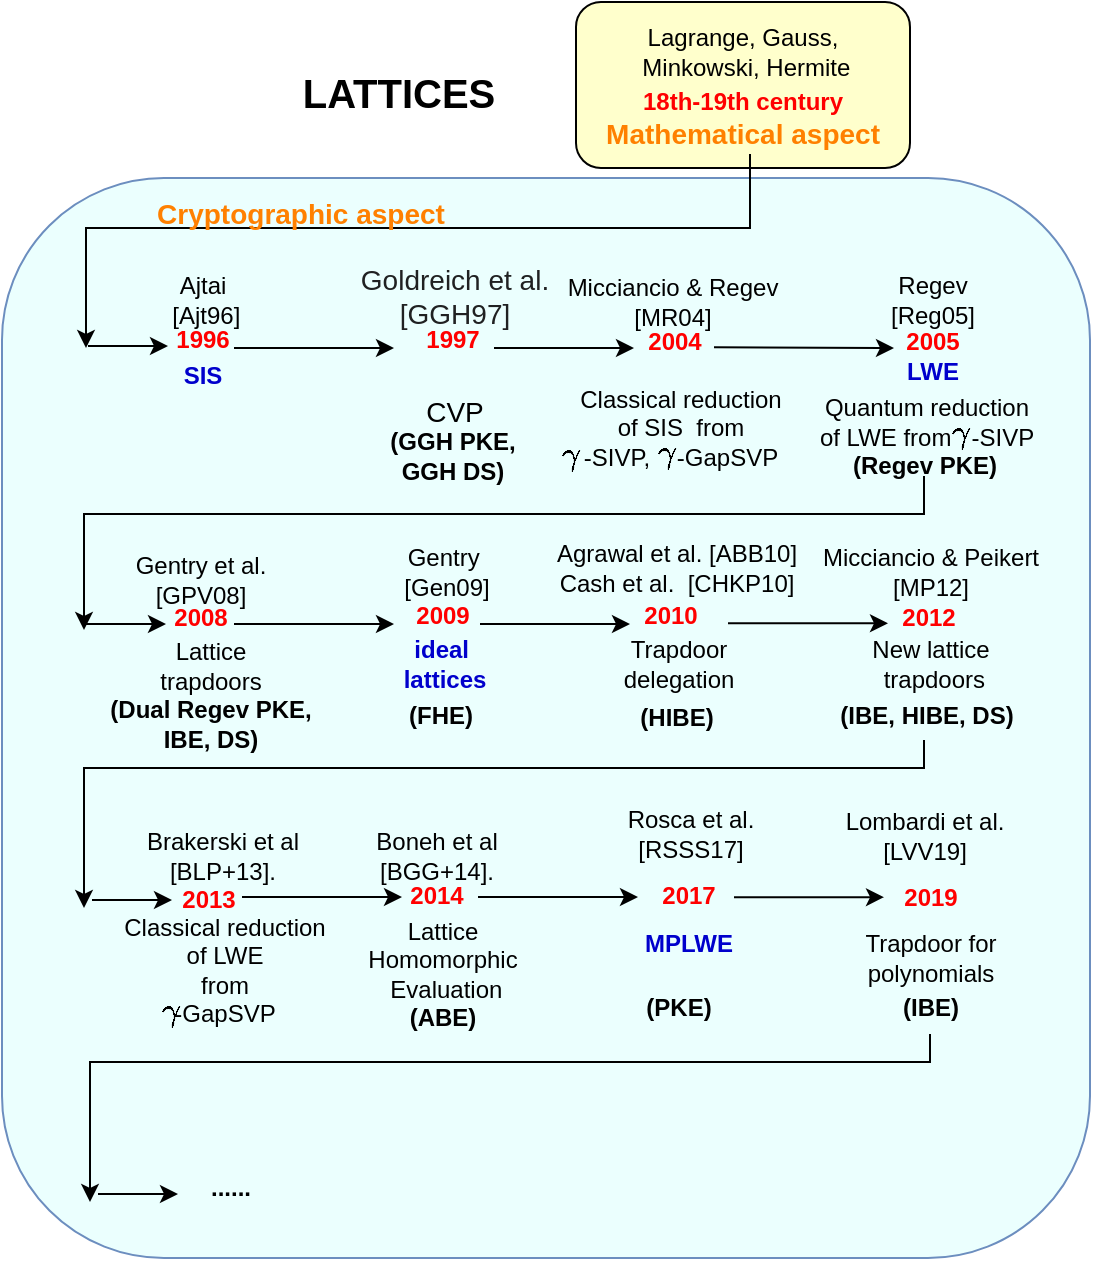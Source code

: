 <mxfile version="17.4.0" type="github">
  <diagram id="51nVPeMaprPgW2fDRWtM" name="Page-1">
    <mxGraphModel dx="1613" dy="545" grid="1" gridSize="10" guides="1" tooltips="1" connect="1" arrows="1" fold="1" page="1" pageScale="1" pageWidth="827" pageHeight="1169" math="1" shadow="0">
      <root>
        <mxCell id="0" />
        <mxCell id="1" parent="0" />
        <mxCell id="lE9tWUVvxa7UO95_J6Bx-91" value="" style="rounded=1;whiteSpace=wrap;html=1;fontSize=20;fontColor=#000000;fillColor=#FFFFCC;" vertex="1" parent="1">
          <mxGeometry x="283" y="107" width="167" height="83" as="geometry" />
        </mxCell>
        <mxCell id="lE9tWUVvxa7UO95_J6Bx-14" value="" style="rounded=1;whiteSpace=wrap;html=1;fillColor=#EBFFFE;strokeColor=#6c8ebf;" vertex="1" parent="1">
          <mxGeometry x="-4" y="195" width="544" height="540" as="geometry" />
        </mxCell>
        <mxCell id="lE9tWUVvxa7UO95_J6Bx-1" value="" style="endArrow=classic;html=1;rounded=0;" edge="1" parent="1">
          <mxGeometry width="50" height="50" relative="1" as="geometry">
            <mxPoint x="112" y="280" as="sourcePoint" />
            <mxPoint x="192" y="280" as="targetPoint" />
          </mxGeometry>
        </mxCell>
        <mxCell id="lE9tWUVvxa7UO95_J6Bx-2" value="&lt;span style=&quot;color: rgb(32 , 33 , 34) ; font-family: sans-serif ; font-size: 14px&quot;&gt;Goldreich et al.&lt;br&gt;[GGH97]&lt;br&gt;&lt;/span&gt;" style="text;html=1;align=center;verticalAlign=middle;resizable=0;points=[];autosize=1;strokeColor=none;fillColor=none;" vertex="1" parent="1">
          <mxGeometry x="167" y="234" width="110" height="40" as="geometry" />
        </mxCell>
        <mxCell id="lE9tWUVvxa7UO95_J6Bx-3" value="(GGH PKE,&lt;br&gt;GGH DS)" style="text;html=1;align=center;verticalAlign=middle;resizable=0;points=[];autosize=1;strokeColor=none;fillColor=none;fontStyle=1" vertex="1" parent="1">
          <mxGeometry x="181" y="319" width="80" height="30" as="geometry" />
        </mxCell>
        <mxCell id="lE9tWUVvxa7UO95_J6Bx-4" value="" style="endArrow=classic;html=1;rounded=0;" edge="1" parent="1">
          <mxGeometry width="50" height="50" relative="1" as="geometry">
            <mxPoint x="242" y="280" as="sourcePoint" />
            <mxPoint x="312" y="280" as="targetPoint" />
          </mxGeometry>
        </mxCell>
        <mxCell id="lE9tWUVvxa7UO95_J6Bx-5" value="Regev&lt;br&gt;[Reg05]" style="text;html=1;align=center;verticalAlign=middle;resizable=0;points=[];autosize=1;strokeColor=none;fillColor=none;" vertex="1" parent="1">
          <mxGeometry x="431" y="241" width="60" height="30" as="geometry" />
        </mxCell>
        <mxCell id="lE9tWUVvxa7UO95_J6Bx-8" value="LWE" style="text;html=1;align=center;verticalAlign=middle;resizable=0;points=[];autosize=1;strokeColor=none;fillColor=none;fontStyle=1;fontColor=#0000CC;" vertex="1" parent="1">
          <mxGeometry x="441" y="282" width="40" height="20" as="geometry" />
        </mxCell>
        <mxCell id="lE9tWUVvxa7UO95_J6Bx-9" value="Gentry et al.&lt;br&gt;[GPV08]" style="text;html=1;align=center;verticalAlign=middle;resizable=0;points=[];autosize=1;strokeColor=none;fillColor=none;" vertex="1" parent="1">
          <mxGeometry x="55" y="381" width="80" height="30" as="geometry" />
        </mxCell>
        <mxCell id="lE9tWUVvxa7UO95_J6Bx-44" style="edgeStyle=orthogonalEdgeStyle;rounded=0;orthogonalLoop=1;jettySize=auto;html=1;" edge="1" parent="1">
          <mxGeometry relative="1" as="geometry">
            <mxPoint x="37" y="421" as="targetPoint" />
            <mxPoint x="457" y="344" as="sourcePoint" />
            <Array as="points">
              <mxPoint x="457" y="363" />
              <mxPoint x="37" y="363" />
            </Array>
          </mxGeometry>
        </mxCell>
        <mxCell id="lE9tWUVvxa7UO95_J6Bx-10" value="Lattice &lt;br&gt;trapdoors" style="text;html=1;align=center;verticalAlign=middle;resizable=0;points=[];autosize=1;strokeColor=none;fillColor=none;" vertex="1" parent="1">
          <mxGeometry x="65" y="424" width="70" height="30" as="geometry" />
        </mxCell>
        <mxCell id="lE9tWUVvxa7UO95_J6Bx-11" value="Micciancio &amp;amp; Peikert&lt;br&gt;[MP12]" style="text;html=1;align=center;verticalAlign=middle;resizable=0;points=[];autosize=1;strokeColor=none;fillColor=none;" vertex="1" parent="1">
          <mxGeometry x="400" y="377" width="120" height="30" as="geometry" />
        </mxCell>
        <mxCell id="lE9tWUVvxa7UO95_J6Bx-12" value="New lattice&lt;br&gt;&amp;nbsp;trapdoors" style="text;html=1;align=center;verticalAlign=middle;resizable=0;points=[];autosize=1;strokeColor=none;fillColor=none;" vertex="1" parent="1">
          <mxGeometry x="425" y="423" width="70" height="30" as="geometry" />
        </mxCell>
        <mxCell id="lE9tWUVvxa7UO95_J6Bx-13" value="" style="endArrow=classic;html=1;rounded=0;" edge="1" parent="1">
          <mxGeometry width="50" height="50" relative="1" as="geometry">
            <mxPoint x="235" y="418" as="sourcePoint" />
            <mxPoint x="310" y="418" as="targetPoint" />
          </mxGeometry>
        </mxCell>
        <mxCell id="lE9tWUVvxa7UO95_J6Bx-15" value="(Dual Regev PKE, &lt;br&gt;IBE, DS)" style="text;html=1;align=center;verticalAlign=middle;resizable=0;points=[];autosize=1;strokeColor=none;fillColor=none;fontStyle=1" vertex="1" parent="1">
          <mxGeometry x="40" y="453" width="120" height="30" as="geometry" />
        </mxCell>
        <mxCell id="lE9tWUVvxa7UO95_J6Bx-16" value="Micciancio &amp;amp; Regev&lt;br&gt;[MR04]" style="text;html=1;align=center;verticalAlign=middle;resizable=0;points=[];autosize=1;strokeColor=none;fillColor=none;" vertex="1" parent="1">
          <mxGeometry x="271" y="242" width="120" height="30" as="geometry" />
        </mxCell>
        <mxCell id="lE9tWUVvxa7UO95_J6Bx-17" value="Classical&amp;nbsp;reduction &lt;br&gt;of SIS &amp;nbsp;from&lt;br&gt;-SIVP, &amp;nbsp; &amp;nbsp;-GapSVP" style="text;html=1;align=center;verticalAlign=middle;resizable=0;points=[];autosize=1;strokeColor=none;fillColor=none;" vertex="1" parent="1">
          <mxGeometry x="275" y="295" width="120" height="50" as="geometry" />
        </mxCell>
        <mxCell id="lE9tWUVvxa7UO95_J6Bx-18" value="Agrawal et al. [ABB10]" style="text;html=1;align=center;verticalAlign=middle;resizable=0;points=[];autosize=1;strokeColor=none;fillColor=none;" vertex="1" parent="1">
          <mxGeometry x="263" y="373" width="140" height="20" as="geometry" />
        </mxCell>
        <mxCell id="lE9tWUVvxa7UO95_J6Bx-19" value="Trapdoor &lt;br&gt;delegation" style="text;html=1;align=center;verticalAlign=middle;resizable=0;points=[];autosize=1;strokeColor=none;fillColor=none;" vertex="1" parent="1">
          <mxGeometry x="299" y="423" width="70" height="30" as="geometry" />
        </mxCell>
        <mxCell id="lE9tWUVvxa7UO95_J6Bx-20" value="Cash et al. &amp;nbsp;[CHKP10]" style="text;html=1;align=center;verticalAlign=middle;resizable=0;points=[];autosize=1;strokeColor=none;fillColor=none;" vertex="1" parent="1">
          <mxGeometry x="268" y="388" width="130" height="20" as="geometry" />
        </mxCell>
        <mxCell id="lE9tWUVvxa7UO95_J6Bx-22" value="Gentry&amp;nbsp;&lt;br&gt;[Gen09]" style="text;html=1;align=center;verticalAlign=middle;resizable=0;points=[];autosize=1;strokeColor=none;fillColor=none;" vertex="1" parent="1">
          <mxGeometry x="188" y="377" width="60" height="30" as="geometry" />
        </mxCell>
        <mxCell id="lE9tWUVvxa7UO95_J6Bx-23" value="(FHE)" style="text;html=1;align=center;verticalAlign=middle;resizable=0;points=[];autosize=1;strokeColor=none;fillColor=none;fontStyle=1" vertex="1" parent="1">
          <mxGeometry x="190" y="454" width="50" height="20" as="geometry" />
        </mxCell>
        <mxCell id="lE9tWUVvxa7UO95_J6Bx-25" value="" style="endArrow=classic;html=1;rounded=0;" edge="1" parent="1">
          <mxGeometry width="50" height="50" relative="1" as="geometry">
            <mxPoint x="352" y="279.66" as="sourcePoint" />
            <mxPoint x="442" y="280" as="targetPoint" />
          </mxGeometry>
        </mxCell>
        <mxCell id="lE9tWUVvxa7UO95_J6Bx-26" value="1997" style="text;html=1;align=center;verticalAlign=middle;resizable=0;points=[];autosize=1;strokeColor=none;fillColor=none;fontStyle=1;fontColor=#FF0000;" vertex="1" parent="1">
          <mxGeometry x="201" y="266" width="40" height="20" as="geometry" />
        </mxCell>
        <mxCell id="lE9tWUVvxa7UO95_J6Bx-27" value="2005" style="text;html=1;align=center;verticalAlign=middle;resizable=0;points=[];autosize=1;strokeColor=none;fillColor=none;fontStyle=1;fontColor=#FF0000;" vertex="1" parent="1">
          <mxGeometry x="441" y="267" width="40" height="20" as="geometry" />
        </mxCell>
        <mxCell id="lE9tWUVvxa7UO95_J6Bx-28" value="2004" style="text;html=1;align=center;verticalAlign=middle;resizable=0;points=[];autosize=1;strokeColor=none;fillColor=none;fontStyle=1;fontColor=#FF0000;" vertex="1" parent="1">
          <mxGeometry x="312" y="267" width="40" height="20" as="geometry" />
        </mxCell>
        <mxCell id="lE9tWUVvxa7UO95_J6Bx-30" value="2008" style="text;html=1;align=center;verticalAlign=middle;resizable=0;points=[];autosize=1;strokeColor=none;fillColor=none;fontStyle=1;fontColor=#FF0000;" vertex="1" parent="1">
          <mxGeometry x="75" y="405" width="40" height="20" as="geometry" />
        </mxCell>
        <mxCell id="lE9tWUVvxa7UO95_J6Bx-31" value="2010" style="text;html=1;align=center;verticalAlign=middle;resizable=0;points=[];autosize=1;strokeColor=none;fillColor=none;fontStyle=1;fontColor=#FF0000;" vertex="1" parent="1">
          <mxGeometry x="310" y="404" width="40" height="20" as="geometry" />
        </mxCell>
        <mxCell id="lE9tWUVvxa7UO95_J6Bx-32" value="(HIBE)" style="text;html=1;align=center;verticalAlign=middle;resizable=0;points=[];autosize=1;strokeColor=none;fillColor=none;fontStyle=1" vertex="1" parent="1">
          <mxGeometry x="308" y="455" width="50" height="20" as="geometry" />
        </mxCell>
        <mxCell id="lE9tWUVvxa7UO95_J6Bx-33" value="2012" style="text;html=1;align=center;verticalAlign=middle;resizable=0;points=[];autosize=1;strokeColor=none;fillColor=none;fontStyle=1;fontColor=#FF0000;" vertex="1" parent="1">
          <mxGeometry x="439" y="405" width="40" height="20" as="geometry" />
        </mxCell>
        <mxCell id="lE9tWUVvxa7UO95_J6Bx-34" value="" style="endArrow=classic;html=1;rounded=0;" edge="1" parent="1">
          <mxGeometry width="50" height="50" relative="1" as="geometry">
            <mxPoint x="359" y="417.66" as="sourcePoint" />
            <mxPoint x="439" y="417.66" as="targetPoint" />
            <Array as="points">
              <mxPoint x="429" y="417.66" />
            </Array>
          </mxGeometry>
        </mxCell>
        <mxCell id="lE9tWUVvxa7UO95_J6Bx-35" value="2014" style="text;html=1;align=center;verticalAlign=middle;resizable=0;points=[];autosize=1;strokeColor=none;fillColor=none;fontStyle=1;fontColor=#FF0000;" vertex="1" parent="1">
          <mxGeometry x="193" y="544" width="40" height="20" as="geometry" />
        </mxCell>
        <mxCell id="lE9tWUVvxa7UO95_J6Bx-36" value="Boneh et al &lt;br&gt;[BGG+14]." style="text;html=1;align=center;verticalAlign=middle;resizable=0;points=[];autosize=1;strokeColor=none;fillColor=none;" vertex="1" parent="1">
          <mxGeometry x="173" y="519" width="80" height="30" as="geometry" />
        </mxCell>
        <mxCell id="lE9tWUVvxa7UO95_J6Bx-37" value="Lattice &lt;br&gt;Homomorphic&lt;br&gt;&amp;nbsp;Evaluation" style="text;html=1;align=center;verticalAlign=middle;resizable=0;points=[];autosize=1;strokeColor=none;fillColor=none;" vertex="1" parent="1">
          <mxGeometry x="171" y="561" width="90" height="50" as="geometry" />
        </mxCell>
        <mxCell id="lE9tWUVvxa7UO95_J6Bx-39" value="2009" style="text;html=1;align=center;verticalAlign=middle;resizable=0;points=[];autosize=1;strokeColor=none;fillColor=none;fontStyle=1;fontColor=#FF0000;" vertex="1" parent="1">
          <mxGeometry x="196" y="404" width="40" height="20" as="geometry" />
        </mxCell>
        <mxCell id="lE9tWUVvxa7UO95_J6Bx-46" value="" style="endArrow=classic;html=1;rounded=0;" edge="1" parent="1">
          <mxGeometry width="50" height="50" relative="1" as="geometry">
            <mxPoint x="112" y="418" as="sourcePoint" />
            <mxPoint x="192" y="418" as="targetPoint" />
          </mxGeometry>
        </mxCell>
        <mxCell id="lE9tWUVvxa7UO95_J6Bx-48" value="2019" style="text;html=1;align=center;verticalAlign=middle;resizable=0;points=[];autosize=1;strokeColor=none;fillColor=none;fontColor=#FF0000;fontStyle=1" vertex="1" parent="1">
          <mxGeometry x="440" y="545" width="40" height="20" as="geometry" />
        </mxCell>
        <mxCell id="lE9tWUVvxa7UO95_J6Bx-49" value="Trapdoor for &lt;br&gt;polynomials" style="text;html=1;align=center;verticalAlign=middle;resizable=0;points=[];autosize=1;strokeColor=none;fillColor=none;" vertex="1" parent="1">
          <mxGeometry x="420" y="570" width="80" height="30" as="geometry" />
        </mxCell>
        <mxCell id="lE9tWUVvxa7UO95_J6Bx-50" value="(IBE)" style="text;html=1;align=center;verticalAlign=middle;resizable=0;points=[];autosize=1;strokeColor=none;fillColor=none;fontStyle=1" vertex="1" parent="1">
          <mxGeometry x="440" y="600" width="40" height="20" as="geometry" />
        </mxCell>
        <mxCell id="lE9tWUVvxa7UO95_J6Bx-51" value="2017" style="text;html=1;align=center;verticalAlign=middle;resizable=0;points=[];autosize=1;strokeColor=none;fillColor=none;fontColor=#FF0000;fontStyle=1" vertex="1" parent="1">
          <mxGeometry x="319" y="544" width="40" height="20" as="geometry" />
        </mxCell>
        <mxCell id="lE9tWUVvxa7UO95_J6Bx-52" value="MPLWE" style="text;html=1;align=center;verticalAlign=middle;resizable=0;points=[];autosize=1;strokeColor=none;fillColor=none;fontStyle=1;fontColor=#0000CC;" vertex="1" parent="1">
          <mxGeometry x="309" y="568" width="60" height="20" as="geometry" />
        </mxCell>
        <mxCell id="lE9tWUVvxa7UO95_J6Bx-53" value="" style="endArrow=classic;html=1;rounded=0;" edge="1" parent="1">
          <mxGeometry width="50" height="50" relative="1" as="geometry">
            <mxPoint x="234" y="554.5" as="sourcePoint" />
            <mxPoint x="314" y="554.5" as="targetPoint" />
            <Array as="points">
              <mxPoint x="304" y="554.5" />
            </Array>
          </mxGeometry>
        </mxCell>
        <mxCell id="lE9tWUVvxa7UO95_J6Bx-58" value="Rosca et al.&lt;br&gt;[RSSS17]" style="text;html=1;align=center;verticalAlign=middle;resizable=0;points=[];autosize=1;strokeColor=none;fillColor=none;fontColor=#000000;" vertex="1" parent="1">
          <mxGeometry x="300" y="508" width="80" height="30" as="geometry" />
        </mxCell>
        <mxCell id="lE9tWUVvxa7UO95_J6Bx-61" value="ideal&amp;nbsp;&lt;br&gt;lattices" style="text;html=1;align=center;verticalAlign=middle;resizable=0;points=[];autosize=1;strokeColor=none;fillColor=none;fontColor=#0000CC;fontStyle=1" vertex="1" parent="1">
          <mxGeometry x="187" y="423" width="60" height="30" as="geometry" />
        </mxCell>
        <mxCell id="lE9tWUVvxa7UO95_J6Bx-62" value="(Regev PKE)" style="text;html=1;align=center;verticalAlign=middle;resizable=0;points=[];autosize=1;strokeColor=none;fillColor=none;fontStyle=1" vertex="1" parent="1">
          <mxGeometry x="412" y="329" width="90" height="20" as="geometry" />
        </mxCell>
        <mxCell id="lE9tWUVvxa7UO95_J6Bx-63" value="(IBE, HIBE, DS)" style="text;html=1;align=center;verticalAlign=middle;resizable=0;points=[];autosize=1;strokeColor=none;fillColor=none;fontStyle=1" vertex="1" parent="1">
          <mxGeometry x="408" y="454" width="100" height="20" as="geometry" />
        </mxCell>
        <mxCell id="lE9tWUVvxa7UO95_J6Bx-64" value="(ABE)" style="text;html=1;align=center;verticalAlign=middle;resizable=0;points=[];autosize=1;strokeColor=none;fillColor=none;fontColor=#000000;fontStyle=1" vertex="1" parent="1">
          <mxGeometry x="191" y="605" width="50" height="20" as="geometry" />
        </mxCell>
        <mxCell id="lE9tWUVvxa7UO95_J6Bx-66" style="edgeStyle=orthogonalEdgeStyle;rounded=0;orthogonalLoop=1;jettySize=auto;html=1;" edge="1" parent="1">
          <mxGeometry relative="1" as="geometry">
            <mxPoint x="37" y="560" as="targetPoint" />
            <mxPoint x="457" y="476" as="sourcePoint" />
            <Array as="points">
              <mxPoint x="457" y="490" />
              <mxPoint x="37" y="490" />
            </Array>
          </mxGeometry>
        </mxCell>
        <mxCell id="lE9tWUVvxa7UO95_J6Bx-67" value="(PKE)" style="text;html=1;align=center;verticalAlign=middle;resizable=0;points=[];autosize=1;strokeColor=none;fillColor=none;fontColor=#000000;fontStyle=1" vertex="1" parent="1">
          <mxGeometry x="309" y="600" width="50" height="20" as="geometry" />
        </mxCell>
        <mxCell id="lE9tWUVvxa7UO95_J6Bx-68" value="Lombardi et al.&lt;br&gt;[LVV19]" style="text;html=1;align=center;verticalAlign=middle;resizable=0;points=[];autosize=1;strokeColor=none;fillColor=none;fontColor=#000000;" vertex="1" parent="1">
          <mxGeometry x="412" y="509" width="90" height="30" as="geometry" />
        </mxCell>
        <mxCell id="lE9tWUVvxa7UO95_J6Bx-69" value="Ajtai&lt;br&gt;&amp;nbsp;[Ajt96]" style="text;html=1;align=center;verticalAlign=middle;resizable=0;points=[];autosize=1;strokeColor=none;fillColor=none;" vertex="1" parent="1">
          <mxGeometry x="71" y="241" width="50" height="30" as="geometry" />
        </mxCell>
        <mxCell id="lE9tWUVvxa7UO95_J6Bx-70" value="SIS" style="text;html=1;align=center;verticalAlign=middle;resizable=0;points=[];autosize=1;strokeColor=none;fillColor=none;fontStyle=1;fontColor=#0000CC;" vertex="1" parent="1">
          <mxGeometry x="81" y="284" width="30" height="20" as="geometry" />
        </mxCell>
        <mxCell id="lE9tWUVvxa7UO95_J6Bx-71" value="1996" style="text;html=1;align=center;verticalAlign=middle;resizable=0;points=[];autosize=1;strokeColor=none;fillColor=none;fontStyle=1;fontColor=#FF0000;" vertex="1" parent="1">
          <mxGeometry x="76" y="266" width="40" height="20" as="geometry" />
        </mxCell>
        <mxCell id="lE9tWUVvxa7UO95_J6Bx-76" value="Lagrange,&amp;nbsp;Gauss,&lt;br&gt;&amp;nbsp;Minkowski, Hermite" style="text;html=1;align=center;verticalAlign=middle;resizable=0;points=[];autosize=1;strokeColor=none;fillColor=none;" vertex="1" parent="1">
          <mxGeometry x="306" y="117" width="120" height="30" as="geometry" />
        </mxCell>
        <mxCell id="lE9tWUVvxa7UO95_J6Bx-77" value="Mathematical aspect" style="text;html=1;align=center;verticalAlign=middle;resizable=0;points=[];autosize=1;strokeColor=none;fillColor=none;fontStyle=1;fontColor=#FF8000;fontSize=14;" vertex="1" parent="1">
          <mxGeometry x="291" y="163" width="150" height="20" as="geometry" />
        </mxCell>
        <mxCell id="lE9tWUVvxa7UO95_J6Bx-78" value="18th-19th century" style="text;html=1;align=center;verticalAlign=middle;resizable=0;points=[];autosize=1;strokeColor=none;fillColor=none;fontStyle=1;fontColor=#FF0000;" vertex="1" parent="1">
          <mxGeometry x="306" y="147" width="120" height="20" as="geometry" />
        </mxCell>
        <mxCell id="lE9tWUVvxa7UO95_J6Bx-79" style="edgeStyle=orthogonalEdgeStyle;rounded=0;orthogonalLoop=1;jettySize=auto;html=1;" edge="1" parent="1" source="lE9tWUVvxa7UO95_J6Bx-77">
          <mxGeometry relative="1" as="geometry">
            <mxPoint x="38" y="280" as="targetPoint" />
            <mxPoint x="370" y="190" as="sourcePoint" />
            <Array as="points">
              <mxPoint x="370" y="220" />
              <mxPoint x="38" y="220" />
            </Array>
          </mxGeometry>
        </mxCell>
        <mxCell id="lE9tWUVvxa7UO95_J6Bx-83" value="" style="endArrow=classic;html=1;rounded=0;" edge="1" parent="1">
          <mxGeometry width="50" height="50" relative="1" as="geometry">
            <mxPoint x="362" y="554.58" as="sourcePoint" />
            <mxPoint x="437" y="554.58" as="targetPoint" />
          </mxGeometry>
        </mxCell>
        <mxCell id="lE9tWUVvxa7UO95_J6Bx-85" value="" style="endArrow=classic;html=1;rounded=0;entryX=0.175;entryY=0.7;entryDx=0;entryDy=0;entryPerimeter=0;" edge="1" parent="1">
          <mxGeometry width="50" height="50" relative="1" as="geometry">
            <mxPoint x="38" y="418" as="sourcePoint" />
            <mxPoint x="78" y="418" as="targetPoint" />
          </mxGeometry>
        </mxCell>
        <mxCell id="lE9tWUVvxa7UO95_J6Bx-86" value="" style="endArrow=classic;html=1;rounded=0;entryX=0.175;entryY=0.7;entryDx=0;entryDy=0;entryPerimeter=0;" edge="1" parent="1">
          <mxGeometry width="50" height="50" relative="1" as="geometry">
            <mxPoint x="39" y="279" as="sourcePoint" />
            <mxPoint x="79" y="279" as="targetPoint" />
          </mxGeometry>
        </mxCell>
        <mxCell id="lE9tWUVvxa7UO95_J6Bx-88" value="Cryptographic aspect" style="text;html=1;align=center;verticalAlign=middle;resizable=0;points=[];autosize=1;strokeColor=none;fillColor=none;fontStyle=1;fontSize=14;fontColor=#FF8000;" vertex="1" parent="1">
          <mxGeometry x="65" y="203" width="160" height="20" as="geometry" />
        </mxCell>
        <mxCell id="lE9tWUVvxa7UO95_J6Bx-89" value="LATTICES" style="text;html=1;align=center;verticalAlign=middle;resizable=0;points=[];autosize=1;strokeColor=none;fillColor=none;fontColor=#000000;fontSize=20;fontStyle=1" vertex="1" parent="1">
          <mxGeometry x="139" y="137" width="110" height="30" as="geometry" />
        </mxCell>
        <mxCell id="lE9tWUVvxa7UO95_J6Bx-90" value="" style="endArrow=classic;html=1;rounded=0;entryX=0.175;entryY=0.7;entryDx=0;entryDy=0;entryPerimeter=0;" edge="1" parent="1">
          <mxGeometry width="50" height="50" relative="1" as="geometry">
            <mxPoint x="41" y="556" as="sourcePoint" />
            <mxPoint x="81" y="556" as="targetPoint" />
          </mxGeometry>
        </mxCell>
        <mxCell id="lE9tWUVvxa7UO95_J6Bx-92" value="CVP" style="text;html=1;align=center;verticalAlign=middle;resizable=0;points=[];autosize=1;strokeColor=none;fillColor=none;fontSize=14;fontColor=#000000;" vertex="1" parent="1">
          <mxGeometry x="202" y="302" width="40" height="20" as="geometry" />
        </mxCell>
        <mxCell id="lE9tWUVvxa7UO95_J6Bx-95" value="$$\gamma$$&lt;br&gt;" style="text;html=1;align=center;verticalAlign=middle;resizable=0;points=[];autosize=1;strokeColor=none;fillColor=none;fontSize=14;fontColor=#000000;" vertex="1" parent="1">
          <mxGeometry x="230" y="332" width="100" height="20" as="geometry" />
        </mxCell>
        <mxCell id="lE9tWUVvxa7UO95_J6Bx-98" value="$$\gamma$$&lt;br&gt;" style="text;html=1;align=center;verticalAlign=middle;resizable=0;points=[];autosize=1;strokeColor=none;fillColor=none;fontSize=14;fontColor=#000000;" vertex="1" parent="1">
          <mxGeometry x="278" y="331" width="100" height="20" as="geometry" />
        </mxCell>
        <mxCell id="lE9tWUVvxa7UO95_J6Bx-101" value="Quantum reduction &lt;br&gt;of LWE from &amp;nbsp;&amp;nbsp;-SIVP" style="text;html=1;align=center;verticalAlign=middle;resizable=0;points=[];autosize=1;strokeColor=none;fillColor=none;" vertex="1" parent="1">
          <mxGeometry x="398" y="302" width="120" height="30" as="geometry" />
        </mxCell>
        <mxCell id="lE9tWUVvxa7UO95_J6Bx-102" value="2013" style="text;html=1;align=center;verticalAlign=middle;resizable=0;points=[];autosize=1;strokeColor=none;fillColor=none;fontStyle=1;fontColor=#FF0000;" vertex="1" parent="1">
          <mxGeometry x="79" y="546" width="40" height="20" as="geometry" />
        </mxCell>
        <mxCell id="lE9tWUVvxa7UO95_J6Bx-103" value="Brakerski et al &lt;br&gt;[BLP+13]." style="text;html=1;align=center;verticalAlign=middle;resizable=0;points=[];autosize=1;strokeColor=none;fillColor=none;" vertex="1" parent="1">
          <mxGeometry x="61" y="519" width="90" height="30" as="geometry" />
        </mxCell>
        <mxCell id="lE9tWUVvxa7UO95_J6Bx-104" value="Classical reduction&lt;br&gt;of LWE&lt;br&gt;from&lt;br&gt;-GapSVP" style="text;html=1;align=center;verticalAlign=middle;resizable=0;points=[];autosize=1;strokeColor=none;fillColor=none;" vertex="1" parent="1">
          <mxGeometry x="47" y="561" width="120" height="60" as="geometry" />
        </mxCell>
        <mxCell id="lE9tWUVvxa7UO95_J6Bx-106" value="$$\gamma$$&lt;br&gt;" style="text;html=1;align=center;verticalAlign=middle;resizable=0;points=[];autosize=1;strokeColor=none;fillColor=none;fontSize=14;fontColor=#000000;" vertex="1" parent="1">
          <mxGeometry x="425" y="321" width="100" height="20" as="geometry" />
        </mxCell>
        <mxCell id="lE9tWUVvxa7UO95_J6Bx-107" style="edgeStyle=orthogonalEdgeStyle;rounded=0;orthogonalLoop=1;jettySize=auto;html=1;" edge="1" parent="1">
          <mxGeometry relative="1" as="geometry">
            <mxPoint x="40" y="707" as="targetPoint" />
            <mxPoint x="460" y="623" as="sourcePoint" />
            <Array as="points">
              <mxPoint x="460" y="637" />
              <mxPoint x="40" y="637" />
            </Array>
          </mxGeometry>
        </mxCell>
        <mxCell id="lE9tWUVvxa7UO95_J6Bx-108" value="" style="endArrow=classic;html=1;rounded=0;entryX=0.175;entryY=0.7;entryDx=0;entryDy=0;entryPerimeter=0;" edge="1" parent="1">
          <mxGeometry width="50" height="50" relative="1" as="geometry">
            <mxPoint x="44" y="703" as="sourcePoint" />
            <mxPoint x="84" y="703" as="targetPoint" />
          </mxGeometry>
        </mxCell>
        <mxCell id="lE9tWUVvxa7UO95_J6Bx-109" value="......" style="text;html=1;align=center;verticalAlign=middle;resizable=0;points=[];autosize=1;strokeColor=none;fillColor=none;fontColor=#000000;fontStyle=1" vertex="1" parent="1">
          <mxGeometry x="90" y="690" width="40" height="20" as="geometry" />
        </mxCell>
        <mxCell id="lE9tWUVvxa7UO95_J6Bx-110" value="$$\gamma$$&lt;br&gt;" style="text;html=1;align=center;verticalAlign=middle;resizable=0;points=[];autosize=1;strokeColor=none;fillColor=none;fontSize=14;fontColor=#000000;" vertex="1" parent="1">
          <mxGeometry x="30" y="610" width="100" height="20" as="geometry" />
        </mxCell>
        <mxCell id="lE9tWUVvxa7UO95_J6Bx-111" value="" style="endArrow=classic;html=1;rounded=0;" edge="1" parent="1">
          <mxGeometry width="50" height="50" relative="1" as="geometry">
            <mxPoint x="116" y="554.5" as="sourcePoint" />
            <mxPoint x="196" y="554.5" as="targetPoint" />
            <Array as="points">
              <mxPoint x="186" y="554.5" />
            </Array>
          </mxGeometry>
        </mxCell>
      </root>
    </mxGraphModel>
  </diagram>
</mxfile>
